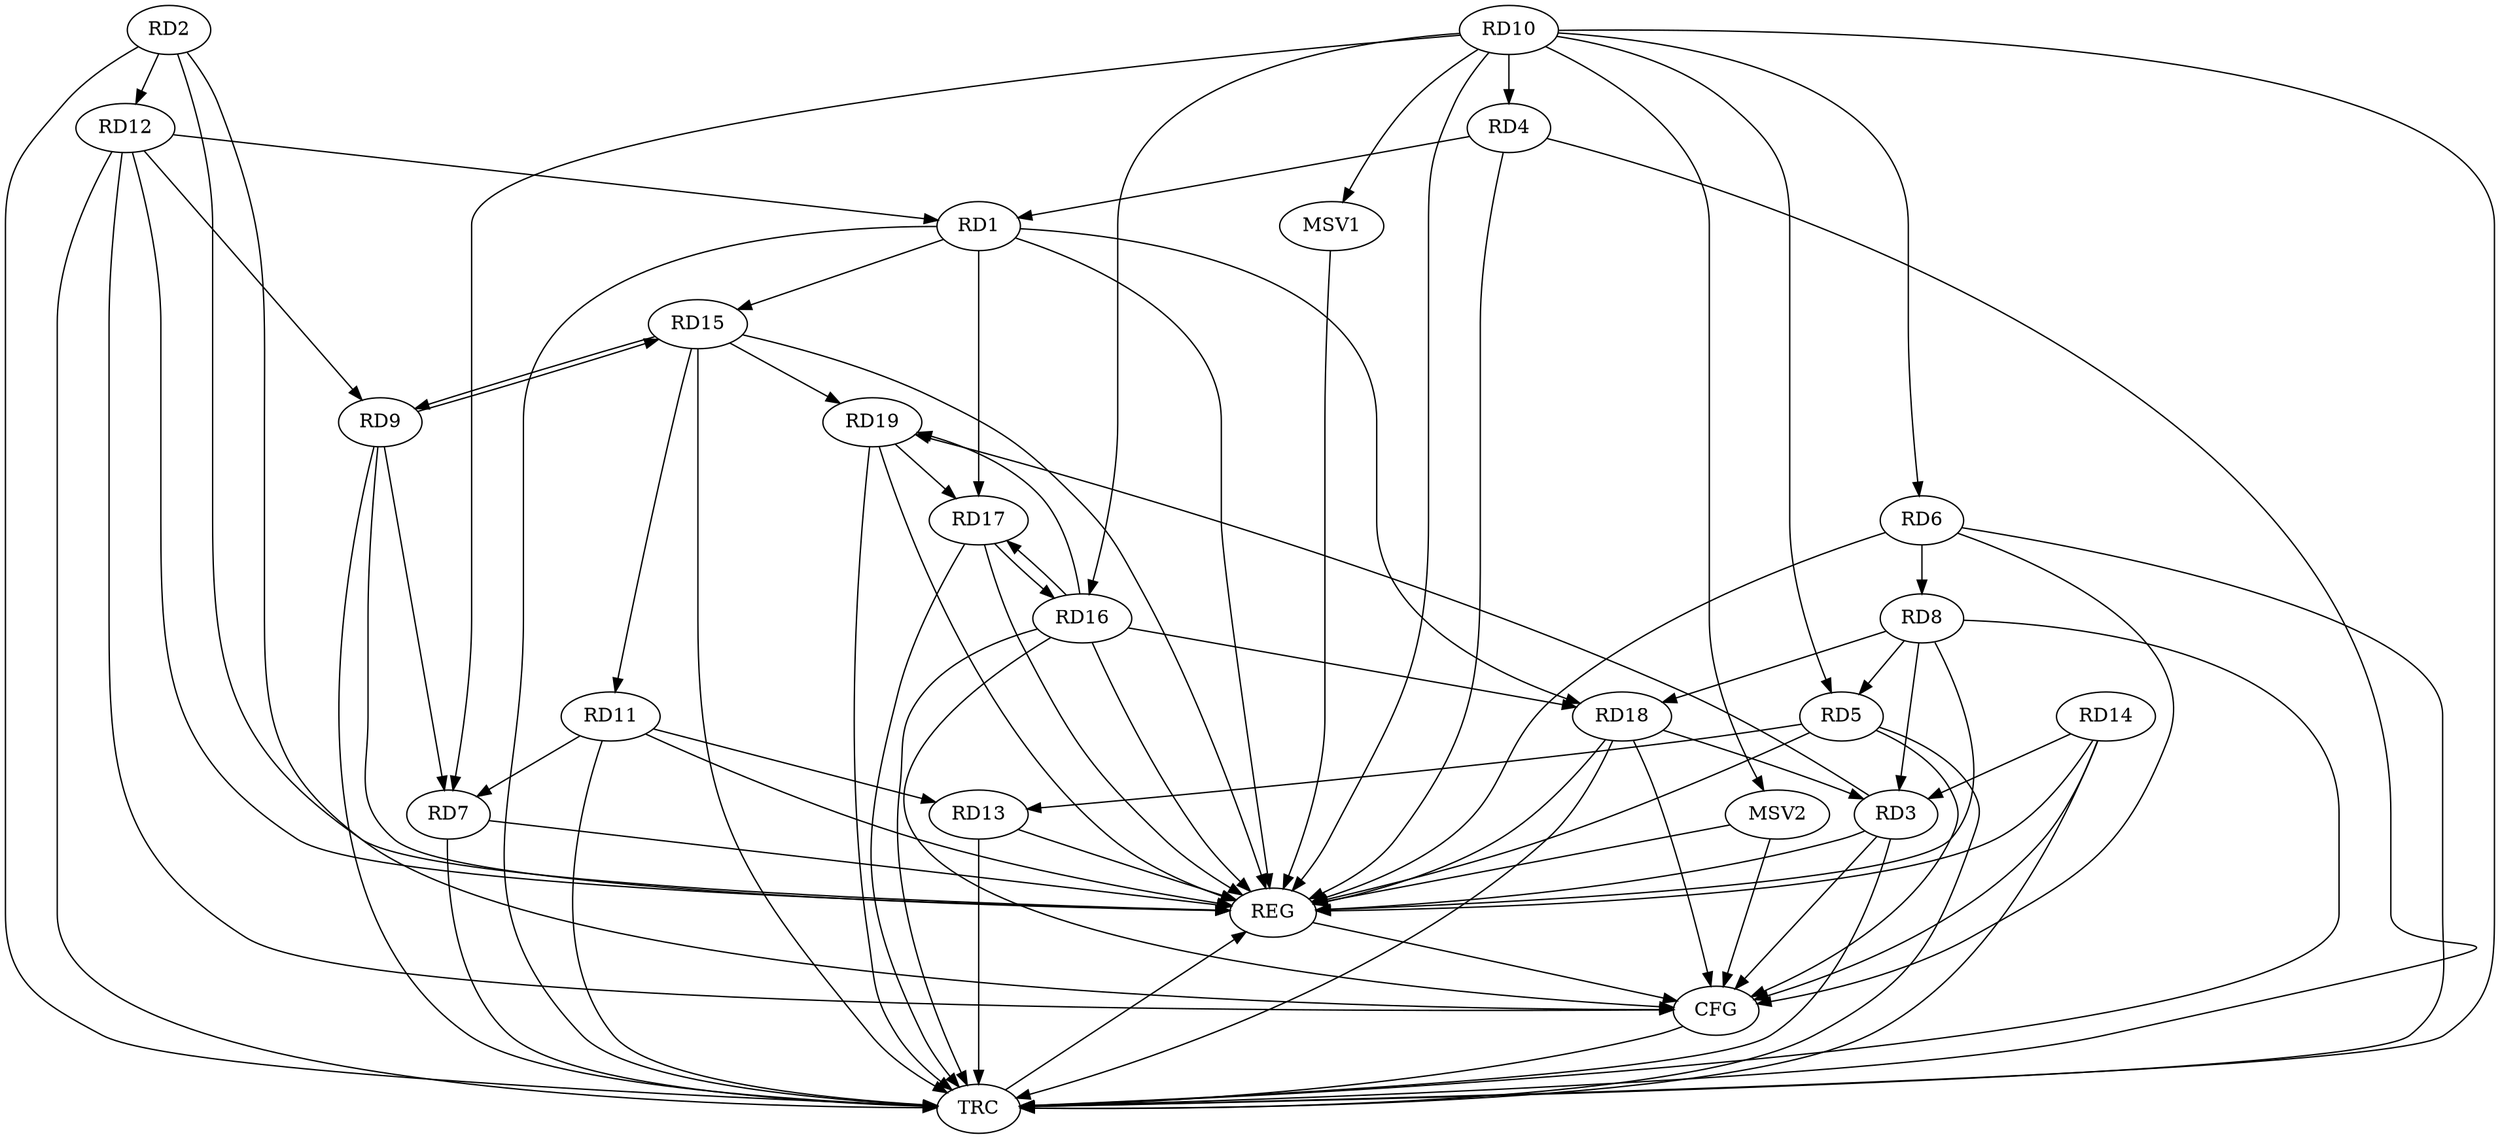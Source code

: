 strict digraph G {
  RD1 [ label="RD1" ];
  RD2 [ label="RD2" ];
  RD3 [ label="RD3" ];
  RD4 [ label="RD4" ];
  RD5 [ label="RD5" ];
  RD6 [ label="RD6" ];
  RD7 [ label="RD7" ];
  RD8 [ label="RD8" ];
  RD9 [ label="RD9" ];
  RD10 [ label="RD10" ];
  RD11 [ label="RD11" ];
  RD12 [ label="RD12" ];
  RD13 [ label="RD13" ];
  RD14 [ label="RD14" ];
  RD15 [ label="RD15" ];
  RD16 [ label="RD16" ];
  RD17 [ label="RD17" ];
  RD18 [ label="RD18" ];
  RD19 [ label="RD19" ];
  REG [ label="REG" ];
  CFG [ label="CFG" ];
  TRC [ label="TRC" ];
  MSV1 [ label="MSV1" ];
  MSV2 [ label="MSV2" ];
  RD4 -> RD1;
  RD12 -> RD1;
  RD1 -> RD15;
  RD1 -> RD17;
  RD1 -> RD18;
  RD2 -> RD12;
  RD8 -> RD3;
  RD14 -> RD3;
  RD18 -> RD3;
  RD3 -> RD19;
  RD10 -> RD4;
  RD8 -> RD5;
  RD10 -> RD5;
  RD5 -> RD13;
  RD6 -> RD8;
  RD10 -> RD6;
  RD9 -> RD7;
  RD10 -> RD7;
  RD11 -> RD7;
  RD8 -> RD18;
  RD12 -> RD9;
  RD9 -> RD15;
  RD15 -> RD9;
  RD10 -> RD16;
  RD11 -> RD13;
  RD15 -> RD11;
  RD15 -> RD19;
  RD16 -> RD17;
  RD17 -> RD16;
  RD16 -> RD18;
  RD16 -> RD19;
  RD19 -> RD17;
  RD1 -> REG;
  RD2 -> REG;
  RD3 -> REG;
  RD4 -> REG;
  RD5 -> REG;
  RD6 -> REG;
  RD7 -> REG;
  RD8 -> REG;
  RD9 -> REG;
  RD10 -> REG;
  RD11 -> REG;
  RD12 -> REG;
  RD13 -> REG;
  RD14 -> REG;
  RD15 -> REG;
  RD16 -> REG;
  RD17 -> REG;
  RD18 -> REG;
  RD19 -> REG;
  RD14 -> CFG;
  RD12 -> CFG;
  RD5 -> CFG;
  RD3 -> CFG;
  RD18 -> CFG;
  RD6 -> CFG;
  RD2 -> CFG;
  RD16 -> CFG;
  REG -> CFG;
  RD1 -> TRC;
  RD2 -> TRC;
  RD3 -> TRC;
  RD4 -> TRC;
  RD5 -> TRC;
  RD6 -> TRC;
  RD7 -> TRC;
  RD8 -> TRC;
  RD9 -> TRC;
  RD10 -> TRC;
  RD11 -> TRC;
  RD12 -> TRC;
  RD13 -> TRC;
  RD14 -> TRC;
  RD15 -> TRC;
  RD16 -> TRC;
  RD17 -> TRC;
  RD18 -> TRC;
  RD19 -> TRC;
  CFG -> TRC;
  TRC -> REG;
  RD10 -> MSV1;
  MSV1 -> REG;
  RD10 -> MSV2;
  MSV2 -> REG;
  MSV2 -> CFG;
}
